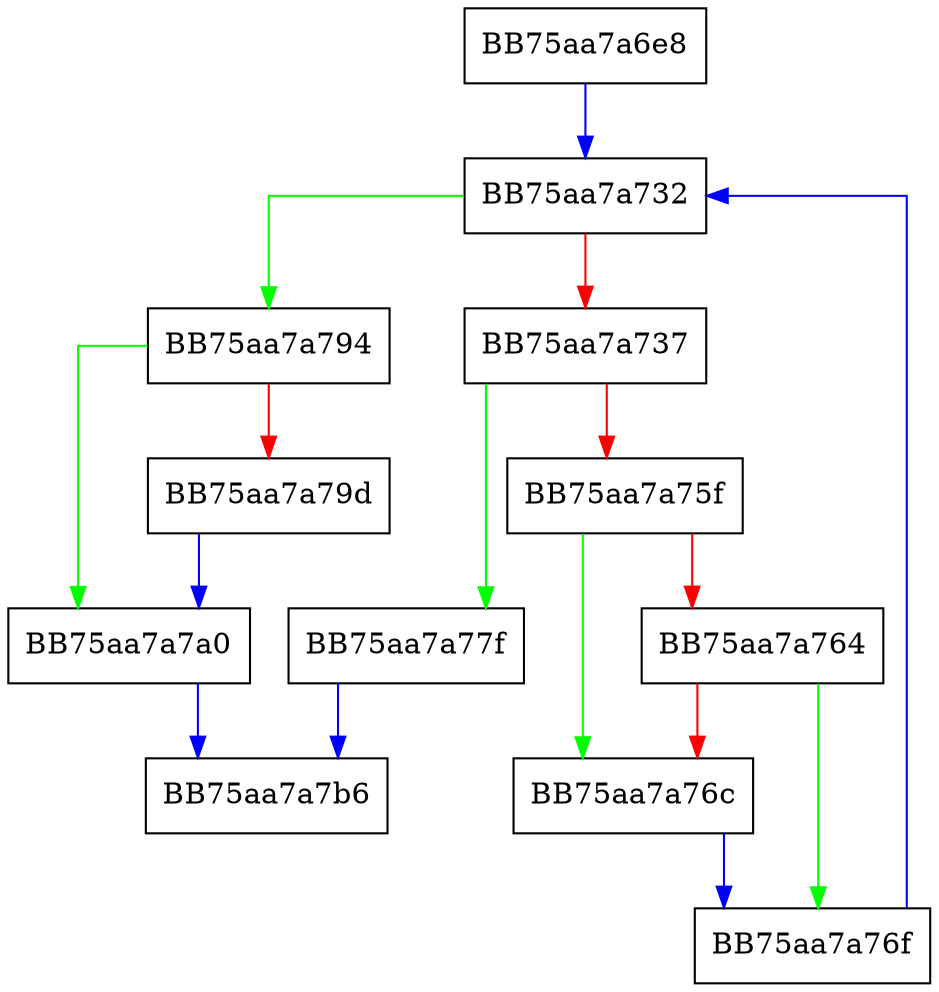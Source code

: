 digraph CompressBufferLZNT1 {
  node [shape="box"];
  graph [splines=ortho];
  BB75aa7a6e8 -> BB75aa7a732 [color="blue"];
  BB75aa7a732 -> BB75aa7a794 [color="green"];
  BB75aa7a732 -> BB75aa7a737 [color="red"];
  BB75aa7a737 -> BB75aa7a77f [color="green"];
  BB75aa7a737 -> BB75aa7a75f [color="red"];
  BB75aa7a75f -> BB75aa7a76c [color="green"];
  BB75aa7a75f -> BB75aa7a764 [color="red"];
  BB75aa7a764 -> BB75aa7a76f [color="green"];
  BB75aa7a764 -> BB75aa7a76c [color="red"];
  BB75aa7a76c -> BB75aa7a76f [color="blue"];
  BB75aa7a76f -> BB75aa7a732 [color="blue"];
  BB75aa7a77f -> BB75aa7a7b6 [color="blue"];
  BB75aa7a794 -> BB75aa7a7a0 [color="green"];
  BB75aa7a794 -> BB75aa7a79d [color="red"];
  BB75aa7a79d -> BB75aa7a7a0 [color="blue"];
  BB75aa7a7a0 -> BB75aa7a7b6 [color="blue"];
}